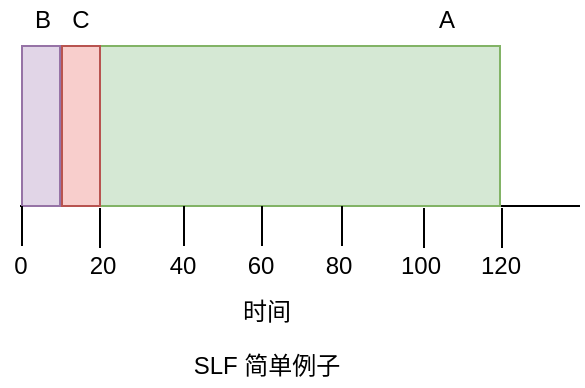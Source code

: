 <mxfile version="14.5.1" type="github">
  <diagram id="Z82fVTiycdFyyn0sD5ea" name="第 1 页">
    <mxGraphModel dx="1422" dy="706" grid="0" gridSize="10" guides="1" tooltips="1" connect="1" arrows="1" fold="1" page="1" pageScale="1" pageWidth="827" pageHeight="1169" math="0" shadow="0">
      <root>
        <mxCell id="0" />
        <mxCell id="1" parent="0" />
        <mxCell id="Yrn9RJL8X_68EwrK6Efn-2" value="时间" style="text;html=1;align=center;verticalAlign=middle;resizable=0;points=[];autosize=1;" vertex="1" parent="1">
          <mxGeometry x="263" y="203" width="40" height="20" as="geometry" />
        </mxCell>
        <mxCell id="Yrn9RJL8X_68EwrK6Efn-3" value="" style="endArrow=none;html=1;" edge="1" parent="1">
          <mxGeometry width="50" height="50" relative="1" as="geometry">
            <mxPoint x="160" y="160" as="sourcePoint" />
            <mxPoint x="440" y="160" as="targetPoint" />
          </mxGeometry>
        </mxCell>
        <mxCell id="Yrn9RJL8X_68EwrK6Efn-4" value="80" style="text;html=1;align=center;verticalAlign=middle;resizable=0;points=[];autosize=1;" vertex="1" parent="1">
          <mxGeometry x="304" y="180" width="30" height="20" as="geometry" />
        </mxCell>
        <mxCell id="Yrn9RJL8X_68EwrK6Efn-5" value="100" style="text;html=1;align=center;verticalAlign=middle;resizable=0;points=[];autosize=1;" vertex="1" parent="1">
          <mxGeometry x="340" y="180" width="40" height="20" as="geometry" />
        </mxCell>
        <mxCell id="Yrn9RJL8X_68EwrK6Efn-6" value="120" style="text;html=1;align=center;verticalAlign=middle;resizable=0;points=[];autosize=1;" vertex="1" parent="1">
          <mxGeometry x="380" y="180" width="40" height="20" as="geometry" />
        </mxCell>
        <mxCell id="Yrn9RJL8X_68EwrK6Efn-7" value="SLF 简单例子" style="text;html=1;align=center;verticalAlign=middle;resizable=0;points=[];autosize=1;" vertex="1" parent="1">
          <mxGeometry x="238" y="230" width="90" height="20" as="geometry" />
        </mxCell>
        <mxCell id="Yrn9RJL8X_68EwrK6Efn-8" value="0" style="text;html=1;align=center;verticalAlign=middle;resizable=0;points=[];autosize=1;" vertex="1" parent="1">
          <mxGeometry x="150" y="180" width="20" height="20" as="geometry" />
        </mxCell>
        <mxCell id="Yrn9RJL8X_68EwrK6Efn-9" value="20" style="text;html=1;align=center;verticalAlign=middle;resizable=0;points=[];autosize=1;" vertex="1" parent="1">
          <mxGeometry x="189" y="181" width="23" height="18" as="geometry" />
        </mxCell>
        <mxCell id="Yrn9RJL8X_68EwrK6Efn-10" value="40" style="text;html=1;align=center;verticalAlign=middle;resizable=0;points=[];autosize=1;" vertex="1" parent="1">
          <mxGeometry x="229" y="181" width="23" height="18" as="geometry" />
        </mxCell>
        <mxCell id="Yrn9RJL8X_68EwrK6Efn-11" value="60" style="text;html=1;align=center;verticalAlign=middle;resizable=0;points=[];autosize=1;" vertex="1" parent="1">
          <mxGeometry x="265" y="180" width="30" height="20" as="geometry" />
        </mxCell>
        <mxCell id="Yrn9RJL8X_68EwrK6Efn-12" value="" style="rounded=0;whiteSpace=wrap;html=1;fillColor=#d5e8d4;strokeColor=#82b366;" vertex="1" parent="1">
          <mxGeometry x="200" y="80" width="200" height="80" as="geometry" />
        </mxCell>
        <mxCell id="Yrn9RJL8X_68EwrK6Efn-13" value="" style="rounded=0;whiteSpace=wrap;html=1;fillColor=#e1d5e7;strokeColor=#9673a6;" vertex="1" parent="1">
          <mxGeometry x="161" y="80" width="19" height="80" as="geometry" />
        </mxCell>
        <mxCell id="Yrn9RJL8X_68EwrK6Efn-14" value="B" style="text;html=1;align=center;verticalAlign=middle;resizable=0;points=[];autosize=1;" vertex="1" parent="1">
          <mxGeometry x="161" y="57" width="20" height="20" as="geometry" />
        </mxCell>
        <mxCell id="Yrn9RJL8X_68EwrK6Efn-15" value="A" style="text;html=1;align=center;verticalAlign=middle;resizable=0;points=[];autosize=1;" vertex="1" parent="1">
          <mxGeometry x="363" y="57" width="20" height="20" as="geometry" />
        </mxCell>
        <mxCell id="Yrn9RJL8X_68EwrK6Efn-16" value="" style="rounded=0;whiteSpace=wrap;html=1;fillColor=#f8cecc;strokeColor=#b85450;" vertex="1" parent="1">
          <mxGeometry x="181" y="80" width="19" height="80" as="geometry" />
        </mxCell>
        <mxCell id="Yrn9RJL8X_68EwrK6Efn-17" style="edgeStyle=orthogonalEdgeStyle;rounded=0;orthogonalLoop=1;jettySize=auto;html=1;exitX=0;exitY=1;exitDx=0;exitDy=0;endArrow=none;endFill=0;" edge="1" parent="1">
          <mxGeometry relative="1" as="geometry">
            <mxPoint x="200" y="181" as="targetPoint" />
            <mxPoint x="200" y="161" as="sourcePoint" />
          </mxGeometry>
        </mxCell>
        <mxCell id="Yrn9RJL8X_68EwrK6Efn-18" style="edgeStyle=orthogonalEdgeStyle;rounded=0;orthogonalLoop=1;jettySize=auto;html=1;exitX=0;exitY=1;exitDx=0;exitDy=0;endArrow=none;endFill=0;" edge="1" parent="1">
          <mxGeometry relative="1" as="geometry">
            <mxPoint x="242" y="180" as="targetPoint" />
            <mxPoint x="242" y="160" as="sourcePoint" />
          </mxGeometry>
        </mxCell>
        <mxCell id="Yrn9RJL8X_68EwrK6Efn-19" style="edgeStyle=orthogonalEdgeStyle;rounded=0;orthogonalLoop=1;jettySize=auto;html=1;exitX=0;exitY=1;exitDx=0;exitDy=0;endArrow=none;endFill=0;" edge="1" parent="1">
          <mxGeometry relative="1" as="geometry">
            <mxPoint x="281" y="180" as="targetPoint" />
            <mxPoint x="281" y="160" as="sourcePoint" />
          </mxGeometry>
        </mxCell>
        <mxCell id="Yrn9RJL8X_68EwrK6Efn-20" style="edgeStyle=orthogonalEdgeStyle;rounded=0;orthogonalLoop=1;jettySize=auto;html=1;exitX=0;exitY=1;exitDx=0;exitDy=0;endArrow=none;endFill=0;" edge="1" parent="1">
          <mxGeometry relative="1" as="geometry">
            <mxPoint x="321" y="180" as="targetPoint" />
            <mxPoint x="321" y="160" as="sourcePoint" />
          </mxGeometry>
        </mxCell>
        <mxCell id="Yrn9RJL8X_68EwrK6Efn-21" style="edgeStyle=orthogonalEdgeStyle;rounded=0;orthogonalLoop=1;jettySize=auto;html=1;exitX=0;exitY=1;exitDx=0;exitDy=0;endArrow=none;endFill=0;" edge="1" parent="1">
          <mxGeometry relative="1" as="geometry">
            <mxPoint x="362" y="181" as="targetPoint" />
            <mxPoint x="362" y="161" as="sourcePoint" />
          </mxGeometry>
        </mxCell>
        <mxCell id="Yrn9RJL8X_68EwrK6Efn-22" style="edgeStyle=orthogonalEdgeStyle;rounded=0;orthogonalLoop=1;jettySize=auto;html=1;exitX=0;exitY=1;exitDx=0;exitDy=0;endArrow=none;endFill=0;" edge="1" parent="1">
          <mxGeometry relative="1" as="geometry">
            <mxPoint x="401" y="181" as="targetPoint" />
            <mxPoint x="401" y="161" as="sourcePoint" />
          </mxGeometry>
        </mxCell>
        <mxCell id="Yrn9RJL8X_68EwrK6Efn-23" value="C" style="text;html=1;align=center;verticalAlign=middle;resizable=0;points=[];autosize=1;" vertex="1" parent="1">
          <mxGeometry x="180" y="57" width="20" height="20" as="geometry" />
        </mxCell>
        <mxCell id="Yrn9RJL8X_68EwrK6Efn-24" style="edgeStyle=orthogonalEdgeStyle;rounded=0;orthogonalLoop=1;jettySize=auto;html=1;exitX=0;exitY=1;exitDx=0;exitDy=0;endArrow=none;endFill=0;" edge="1" parent="1">
          <mxGeometry relative="1" as="geometry">
            <mxPoint x="161" y="180" as="targetPoint" />
            <mxPoint x="161" y="160" as="sourcePoint" />
            <Array as="points">
              <mxPoint x="161" y="170" />
              <mxPoint x="161" y="170" />
            </Array>
          </mxGeometry>
        </mxCell>
      </root>
    </mxGraphModel>
  </diagram>
</mxfile>
